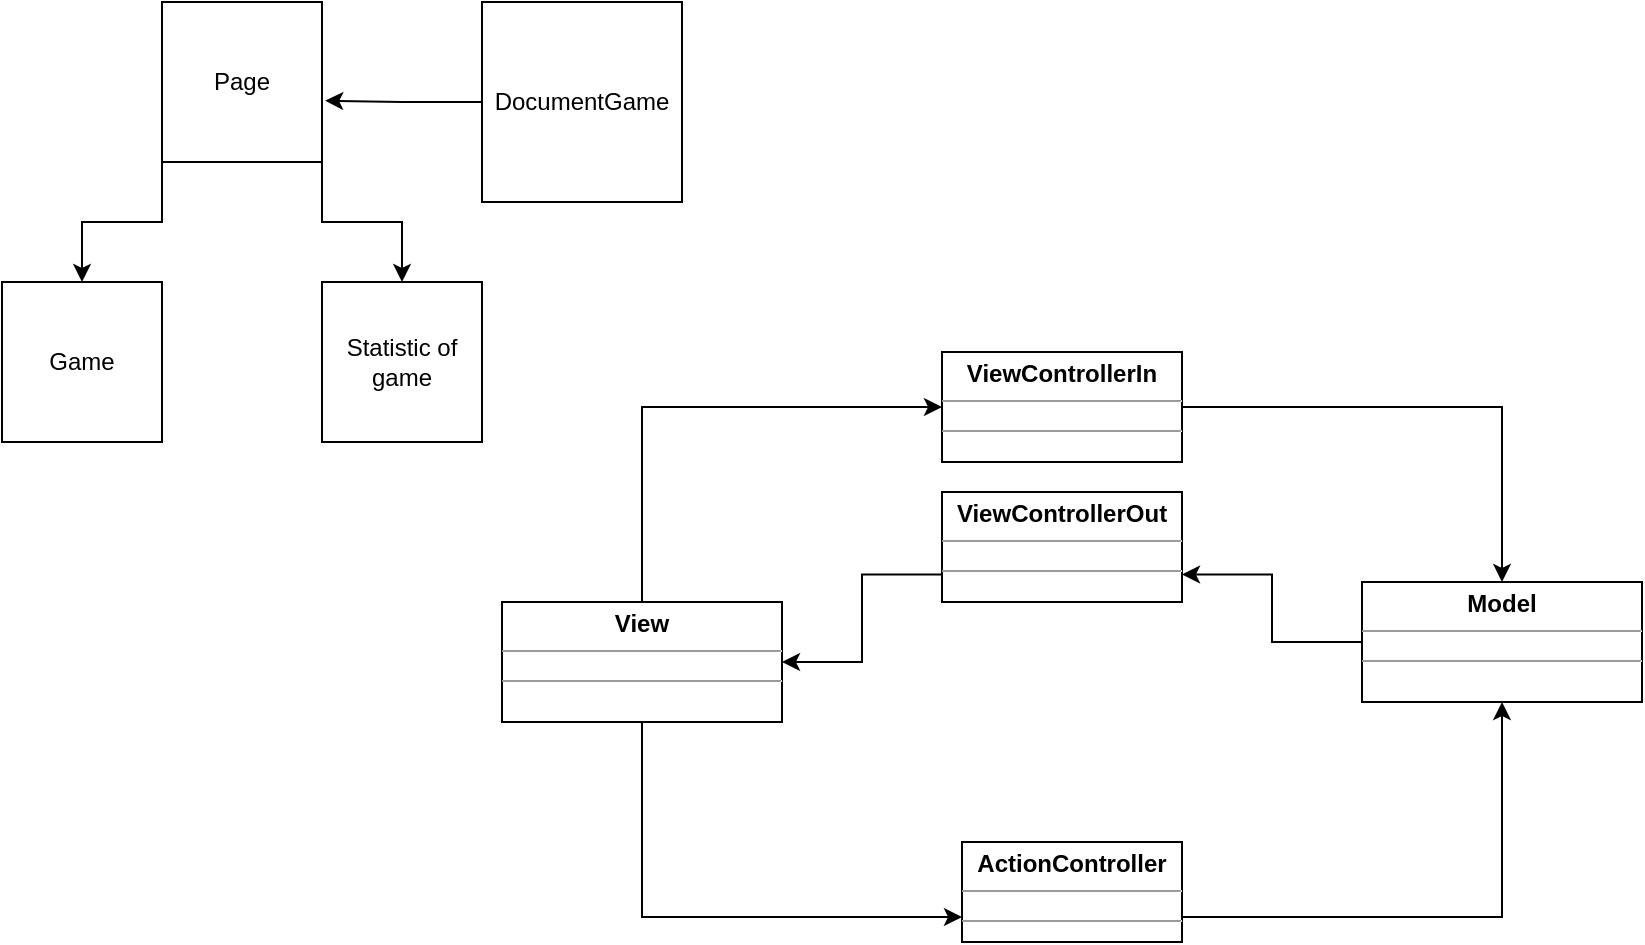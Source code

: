 <mxfile version="21.2.1" type="device">
  <diagram name="Страница 1" id="yS1w0GlixOsDBMVSAZQn">
    <mxGraphModel dx="1036" dy="614" grid="1" gridSize="10" guides="1" tooltips="1" connect="1" arrows="1" fold="1" page="1" pageScale="1" pageWidth="827" pageHeight="1169" math="0" shadow="0">
      <root>
        <mxCell id="0" />
        <mxCell id="1" parent="0" />
        <mxCell id="r1ieEat7MCiTuwZY3Zz8-4" style="edgeStyle=orthogonalEdgeStyle;rounded=0;orthogonalLoop=1;jettySize=auto;html=1;exitX=0;exitY=1;exitDx=0;exitDy=0;entryX=0.5;entryY=0;entryDx=0;entryDy=0;" parent="1" source="r1ieEat7MCiTuwZY3Zz8-1" target="r1ieEat7MCiTuwZY3Zz8-2" edge="1">
          <mxGeometry relative="1" as="geometry" />
        </mxCell> 
        <mxCell id="r1ieEat7MCiTuwZY3Zz8-6" style="edgeStyle=orthogonalEdgeStyle;rounded=0;orthogonalLoop=1;jettySize=auto;html=1;exitX=1;exitY=1;exitDx=0;exitDy=0;entryX=0.5;entryY=0;entryDx=0;entryDy=0;" parent="1" source="r1ieEat7MCiTuwZY3Zz8-1" target="r1ieEat7MCiTuwZY3Zz8-5" edge="1">
          <mxGeometry relative="1" as="geometry" />
        </mxCell>
        <mxCell id="r1ieEat7MCiTuwZY3Zz8-1" value="Page" style="whiteSpace=wrap;html=1;aspect=fixed;" parent="1" vertex="1">
          <mxGeometry x="80" width="80" height="80" as="geometry" />
        </mxCell>
        <mxCell id="r1ieEat7MCiTuwZY3Zz8-2" value="Game" style="whiteSpace=wrap;html=1;aspect=fixed;" parent="1" vertex="1">
          <mxGeometry y="140" width="80" height="80" as="geometry" />
        </mxCell>
        <mxCell id="r1ieEat7MCiTuwZY3Zz8-5" value="Statistic of game" style="whiteSpace=wrap;html=1;aspect=fixed;" parent="1" vertex="1">
          <mxGeometry x="160" y="140" width="80" height="80" as="geometry" />
        </mxCell>
        <mxCell id="em5k9qZeMlUe1kQEnEfD-3" style="edgeStyle=orthogonalEdgeStyle;rounded=0;orthogonalLoop=1;jettySize=auto;html=1;exitX=0;exitY=0.5;exitDx=0;exitDy=0;entryX=1;entryY=0.75;entryDx=0;entryDy=0;" edge="1" parent="1" source="r1ieEat7MCiTuwZY3Zz8-8" target="em5k9qZeMlUe1kQEnEfD-2">
          <mxGeometry relative="1" as="geometry" />
        </mxCell>
        <mxCell id="r1ieEat7MCiTuwZY3Zz8-8" value="&lt;p style=&quot;margin:0px;margin-top:4px;text-align:center;&quot;&gt;&lt;b&gt;Model&lt;/b&gt;&lt;/p&gt;&lt;hr size=&quot;1&quot;&gt;&lt;div style=&quot;height:2px;&quot;&gt;&lt;/div&gt;&lt;hr size=&quot;1&quot;&gt;&lt;div style=&quot;height:2px;&quot;&gt;&lt;/div&gt;" style="verticalAlign=top;align=left;overflow=fill;fontSize=12;fontFamily=Helvetica;html=1;whiteSpace=wrap;" parent="1" vertex="1">
          <mxGeometry x="680" y="290" width="140" height="60" as="geometry" />
        </mxCell>
        <mxCell id="em5k9qZeMlUe1kQEnEfD-4" style="edgeStyle=orthogonalEdgeStyle;rounded=0;orthogonalLoop=1;jettySize=auto;html=1;exitX=1;exitY=0.5;exitDx=0;exitDy=0;entryX=0.5;entryY=0;entryDx=0;entryDy=0;" edge="1" parent="1" source="r1ieEat7MCiTuwZY3Zz8-9" target="r1ieEat7MCiTuwZY3Zz8-8">
          <mxGeometry relative="1" as="geometry" />
        </mxCell>
        <mxCell id="r1ieEat7MCiTuwZY3Zz8-9" value="&lt;p style=&quot;margin:0px;margin-top:4px;text-align:center;&quot;&gt;&lt;b&gt;ViewControllerIn&lt;/b&gt;&lt;/p&gt;&lt;hr size=&quot;1&quot;&gt;&lt;div style=&quot;height:2px;&quot;&gt;&lt;/div&gt;&lt;hr size=&quot;1&quot;&gt;&lt;div style=&quot;height:2px;&quot;&gt;&lt;/div&gt;" style="verticalAlign=top;align=left;overflow=fill;fontSize=12;fontFamily=Helvetica;html=1;whiteSpace=wrap;" parent="1" vertex="1">
          <mxGeometry x="470" y="175" width="120" height="55" as="geometry" />
        </mxCell>
        <mxCell id="em5k9qZeMlUe1kQEnEfD-6" style="edgeStyle=orthogonalEdgeStyle;rounded=0;orthogonalLoop=1;jettySize=auto;html=1;exitX=0.5;exitY=0;exitDx=0;exitDy=0;entryX=0;entryY=0.5;entryDx=0;entryDy=0;" edge="1" parent="1" source="r1ieEat7MCiTuwZY3Zz8-10" target="r1ieEat7MCiTuwZY3Zz8-9">
          <mxGeometry relative="1" as="geometry" />
        </mxCell>
        <mxCell id="em5k9qZeMlUe1kQEnEfD-7" style="edgeStyle=orthogonalEdgeStyle;rounded=0;orthogonalLoop=1;jettySize=auto;html=1;exitX=0.5;exitY=1;exitDx=0;exitDy=0;entryX=0;entryY=0.75;entryDx=0;entryDy=0;" edge="1" parent="1" source="r1ieEat7MCiTuwZY3Zz8-10" target="r1ieEat7MCiTuwZY3Zz8-23">
          <mxGeometry relative="1" as="geometry" />
        </mxCell>
        <mxCell id="r1ieEat7MCiTuwZY3Zz8-10" value="&lt;p style=&quot;margin:0px;margin-top:4px;text-align:center;&quot;&gt;&lt;b&gt;View&lt;/b&gt;&lt;/p&gt;&lt;hr size=&quot;1&quot;&gt;&lt;div style=&quot;height:2px;&quot;&gt;&lt;/div&gt;&lt;hr size=&quot;1&quot;&gt;&lt;div style=&quot;height:2px;&quot;&gt;&lt;/div&gt;" style="verticalAlign=top;align=left;overflow=fill;fontSize=12;fontFamily=Helvetica;html=1;whiteSpace=wrap;" parent="1" vertex="1">
          <mxGeometry x="250" y="300" width="140" height="60" as="geometry" />
        </mxCell>
        <mxCell id="r1ieEat7MCiTuwZY3Zz8-12" style="edgeStyle=orthogonalEdgeStyle;rounded=0;orthogonalLoop=1;jettySize=auto;html=1;entryX=1.02;entryY=0.617;entryDx=0;entryDy=0;entryPerimeter=0;" parent="1" source="r1ieEat7MCiTuwZY3Zz8-11" target="r1ieEat7MCiTuwZY3Zz8-1" edge="1">
          <mxGeometry relative="1" as="geometry" />
        </mxCell>
        <mxCell id="r1ieEat7MCiTuwZY3Zz8-11" value="DocumentGame" style="whiteSpace=wrap;html=1;aspect=fixed;" parent="1" vertex="1">
          <mxGeometry x="240" width="100" height="100" as="geometry" />
        </mxCell>
        <mxCell id="em5k9qZeMlUe1kQEnEfD-8" style="edgeStyle=orthogonalEdgeStyle;rounded=0;orthogonalLoop=1;jettySize=auto;html=1;exitX=1;exitY=0.75;exitDx=0;exitDy=0;entryX=0.5;entryY=1;entryDx=0;entryDy=0;" edge="1" parent="1" source="r1ieEat7MCiTuwZY3Zz8-23" target="r1ieEat7MCiTuwZY3Zz8-8">
          <mxGeometry relative="1" as="geometry" />
        </mxCell>
        <mxCell id="r1ieEat7MCiTuwZY3Zz8-23" value="&lt;p style=&quot;margin:0px;margin-top:4px;text-align:center;&quot;&gt;&lt;b&gt;ActionController&lt;/b&gt;&lt;/p&gt;&lt;hr size=&quot;1&quot;&gt;&lt;div style=&quot;height:2px;&quot;&gt;&lt;/div&gt;&lt;hr size=&quot;1&quot;&gt;&lt;div style=&quot;height:2px;&quot;&gt;&lt;/div&gt;" style="verticalAlign=top;align=left;overflow=fill;fontSize=12;fontFamily=Helvetica;html=1;whiteSpace=wrap;" parent="1" vertex="1">
          <mxGeometry x="480" y="420" width="110" height="50" as="geometry" />
        </mxCell>
        <mxCell id="em5k9qZeMlUe1kQEnEfD-5" style="edgeStyle=orthogonalEdgeStyle;rounded=0;orthogonalLoop=1;jettySize=auto;html=1;exitX=0;exitY=0.75;exitDx=0;exitDy=0;entryX=1;entryY=0.5;entryDx=0;entryDy=0;" edge="1" parent="1" source="em5k9qZeMlUe1kQEnEfD-2" target="r1ieEat7MCiTuwZY3Zz8-10">
          <mxGeometry relative="1" as="geometry" />
        </mxCell>
        <mxCell id="em5k9qZeMlUe1kQEnEfD-2" value="&lt;p style=&quot;margin:0px;margin-top:4px;text-align:center;&quot;&gt;&lt;b&gt;ViewControllerOut&lt;/b&gt;&lt;/p&gt;&lt;hr size=&quot;1&quot;&gt;&lt;div style=&quot;height:2px;&quot;&gt;&lt;/div&gt;&lt;hr size=&quot;1&quot;&gt;&lt;div style=&quot;height:2px;&quot;&gt;&lt;/div&gt;" style="verticalAlign=top;align=left;overflow=fill;fontSize=12;fontFamily=Helvetica;html=1;whiteSpace=wrap;" vertex="1" parent="1">
          <mxGeometry x="470" y="245" width="120" height="55" as="geometry" />
        </mxCell>
      </root>
    </mxGraphModel>
  </diagram>
</mxfile>
